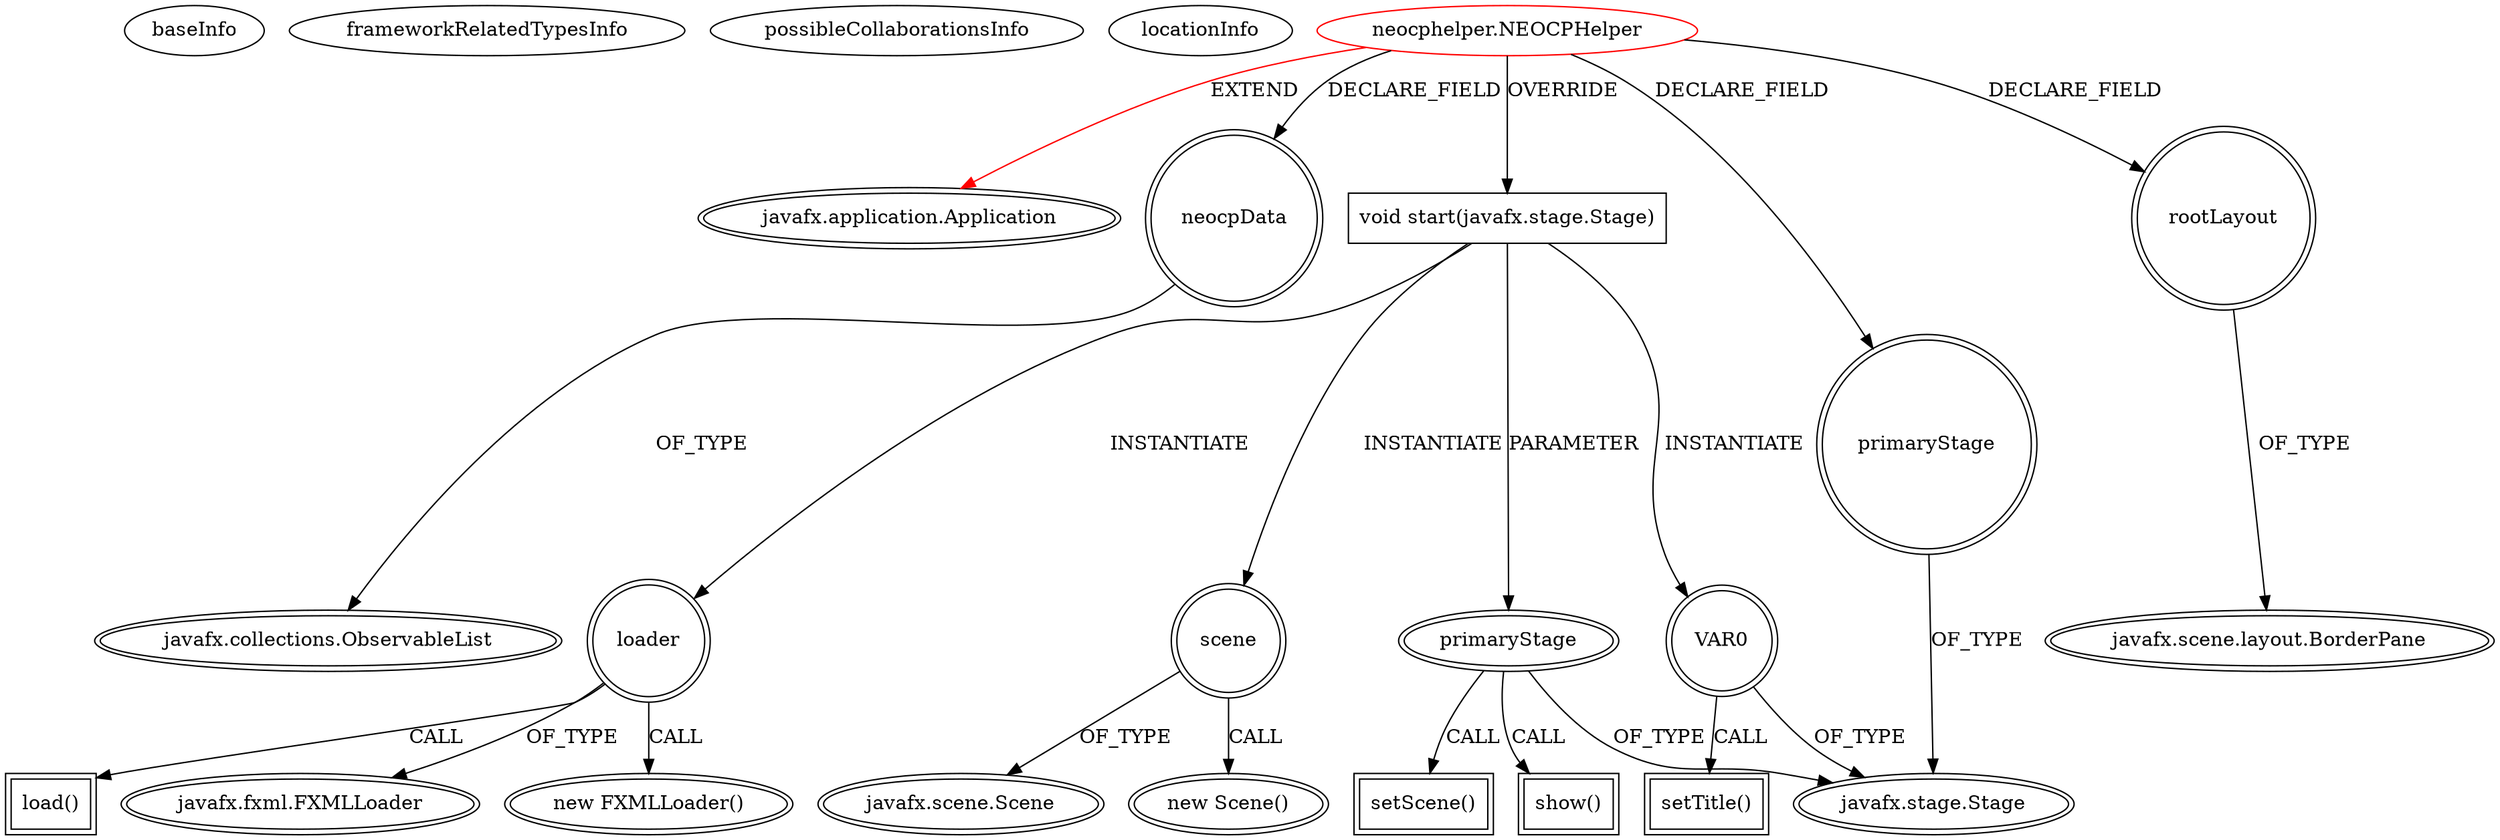 digraph {
baseInfo[graphId=1772,category="extension_graph",isAnonymous=false,possibleRelation=false]
frameworkRelatedTypesInfo[0="javafx.application.Application"]
possibleCollaborationsInfo[]
locationInfo[projectName="albertw-NEOCPhelper",filePath="/albertw-NEOCPhelper/NEOCPhelper-master/src/neocphelper/NEOCPHelper.java",contextSignature="NEOCPHelper",graphId="1772"]
0[label="neocphelper.NEOCPHelper",vertexType="ROOT_CLIENT_CLASS_DECLARATION",isFrameworkType=false,color=red]
1[label="javafx.application.Application",vertexType="FRAMEWORK_CLASS_TYPE",isFrameworkType=true,peripheries=2]
2[label="neocpData",vertexType="FIELD_DECLARATION",isFrameworkType=true,peripheries=2,shape=circle]
3[label="javafx.collections.ObservableList",vertexType="FRAMEWORK_INTERFACE_TYPE",isFrameworkType=true,peripheries=2]
4[label="primaryStage",vertexType="FIELD_DECLARATION",isFrameworkType=true,peripheries=2,shape=circle]
5[label="javafx.stage.Stage",vertexType="FRAMEWORK_CLASS_TYPE",isFrameworkType=true,peripheries=2]
6[label="rootLayout",vertexType="FIELD_DECLARATION",isFrameworkType=true,peripheries=2,shape=circle]
7[label="javafx.scene.layout.BorderPane",vertexType="FRAMEWORK_CLASS_TYPE",isFrameworkType=true,peripheries=2]
8[label="void start(javafx.stage.Stage)",vertexType="OVERRIDING_METHOD_DECLARATION",isFrameworkType=false,shape=box]
9[label="primaryStage",vertexType="PARAMETER_DECLARATION",isFrameworkType=true,peripheries=2]
11[label="VAR0",vertexType="VARIABLE_EXPRESION",isFrameworkType=true,peripheries=2,shape=circle]
12[label="setTitle()",vertexType="INSIDE_CALL",isFrameworkType=true,peripheries=2,shape=box]
15[label="loader",vertexType="VARIABLE_EXPRESION",isFrameworkType=true,peripheries=2,shape=circle]
16[label="javafx.fxml.FXMLLoader",vertexType="FRAMEWORK_CLASS_TYPE",isFrameworkType=true,peripheries=2]
14[label="new FXMLLoader()",vertexType="CONSTRUCTOR_CALL",isFrameworkType=true,peripheries=2]
18[label="load()",vertexType="INSIDE_CALL",isFrameworkType=true,peripheries=2,shape=box]
20[label="scene",vertexType="VARIABLE_EXPRESION",isFrameworkType=true,peripheries=2,shape=circle]
21[label="javafx.scene.Scene",vertexType="FRAMEWORK_CLASS_TYPE",isFrameworkType=true,peripheries=2]
19[label="new Scene()",vertexType="CONSTRUCTOR_CALL",isFrameworkType=true,peripheries=2]
23[label="setScene()",vertexType="INSIDE_CALL",isFrameworkType=true,peripheries=2,shape=box]
25[label="show()",vertexType="INSIDE_CALL",isFrameworkType=true,peripheries=2,shape=box]
0->1[label="EXTEND",color=red]
0->2[label="DECLARE_FIELD"]
2->3[label="OF_TYPE"]
0->4[label="DECLARE_FIELD"]
4->5[label="OF_TYPE"]
0->6[label="DECLARE_FIELD"]
6->7[label="OF_TYPE"]
0->8[label="OVERRIDE"]
9->5[label="OF_TYPE"]
8->9[label="PARAMETER"]
8->11[label="INSTANTIATE"]
11->5[label="OF_TYPE"]
11->12[label="CALL"]
8->15[label="INSTANTIATE"]
15->16[label="OF_TYPE"]
15->14[label="CALL"]
15->18[label="CALL"]
8->20[label="INSTANTIATE"]
20->21[label="OF_TYPE"]
20->19[label="CALL"]
9->23[label="CALL"]
9->25[label="CALL"]
}
